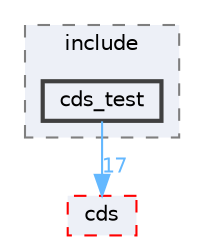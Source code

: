 digraph "external/libcds/test/include/cds_test"
{
 // LATEX_PDF_SIZE
  bgcolor="transparent";
  edge [fontname=Helvetica,fontsize=10,labelfontname=Helvetica,labelfontsize=10];
  node [fontname=Helvetica,fontsize=10,shape=box,height=0.2,width=0.4];
  compound=true
  subgraph clusterdir_e8e86015120c09f6a7f42026ab4ce0a2 {
    graph [ bgcolor="#edf0f7", pencolor="grey50", label="include", fontname=Helvetica,fontsize=10 style="filled,dashed", URL="dir_e8e86015120c09f6a7f42026ab4ce0a2.html",tooltip=""]
  dir_1b34fa593d24b9178f59525cd3ebffc7 [label="cds_test", fillcolor="#edf0f7", color="grey25", style="filled,bold", URL="dir_1b34fa593d24b9178f59525cd3ebffc7.html",tooltip=""];
  }
  dir_fcf032bbf40cb4a20f944ac15896063c [label="cds", fillcolor="#edf0f7", color="red", style="filled,dashed", URL="dir_fcf032bbf40cb4a20f944ac15896063c.html",tooltip=""];
  dir_1b34fa593d24b9178f59525cd3ebffc7->dir_fcf032bbf40cb4a20f944ac15896063c [headlabel="17", labeldistance=1.5 headhref="dir_000112_000111.html" href="dir_000112_000111.html" color="steelblue1" fontcolor="steelblue1"];
}
